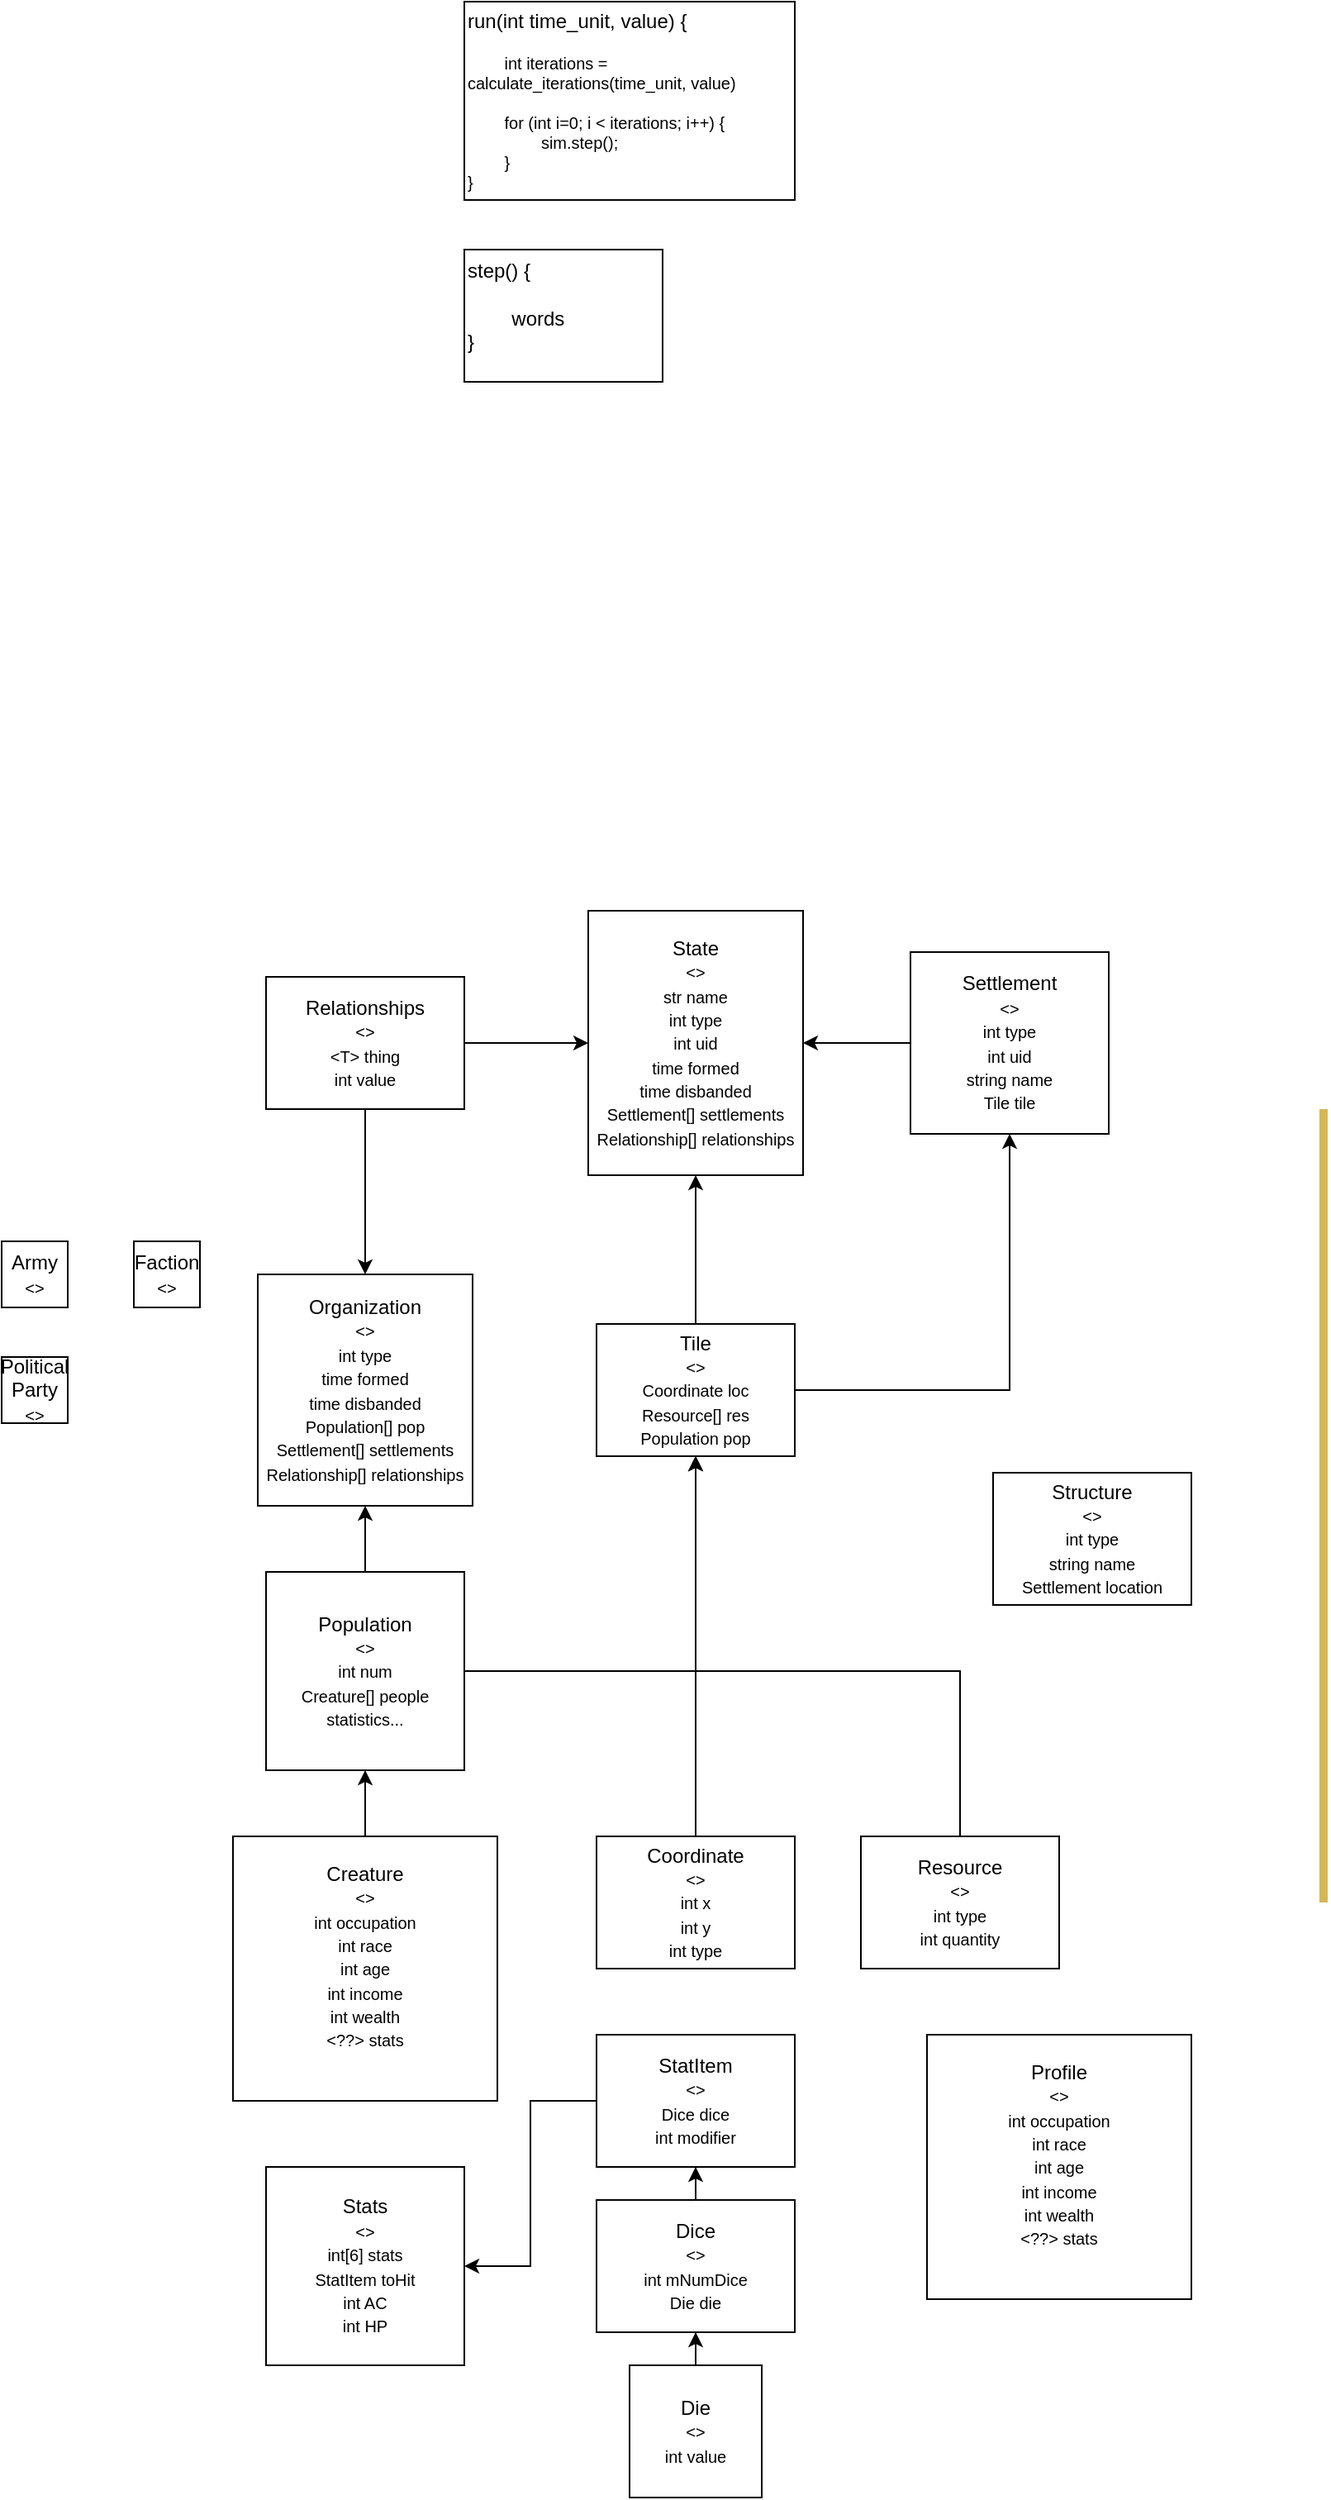 <mxfile version="14.9.6" type="device"><diagram id="3Q9ebcww_oi2cdoAIhMX" name="Page-1"><mxGraphModel dx="1102" dy="1742" grid="1" gridSize="10" guides="1" tooltips="1" connect="1" arrows="1" fold="1" page="1" pageScale="1" pageWidth="850" pageHeight="1100" math="0" shadow="0"><root><mxCell id="0"/><mxCell id="1" parent="0"/><mxCell id="3J7aBNTLC-o2Qiq0oeRt-71" value="" style="endArrow=none;html=1;fillColor=#fff2cc;strokeColor=#d6b656;strokeWidth=5;" parent="1" edge="1"><mxGeometry width="50" height="50" relative="1" as="geometry"><mxPoint x="840" y="520" as="sourcePoint"/><mxPoint x="840" y="40" as="targetPoint"/></mxGeometry></mxCell><mxCell id="Qi9zJSLzKcqyspZl6fgL-9" style="edgeStyle=orthogonalEdgeStyle;rounded=0;orthogonalLoop=1;jettySize=auto;html=1;entryX=0.5;entryY=1;entryDx=0;entryDy=0;" parent="1" source="Qi9zJSLzKcqyspZl6fgL-5" target="Qi9zJSLzKcqyspZl6fgL-8" edge="1"><mxGeometry relative="1" as="geometry"/></mxCell><mxCell id="CVnOBYojwo8TiDOG0o_c-4" style="edgeStyle=orthogonalEdgeStyle;rounded=0;orthogonalLoop=1;jettySize=auto;html=1;entryX=0.5;entryY=1;entryDx=0;entryDy=0;" parent="1" source="Qi9zJSLzKcqyspZl6fgL-5" target="5y2Dn79jt3bpW0L1SlqT-11" edge="1"><mxGeometry relative="1" as="geometry"/></mxCell><mxCell id="Qi9zJSLzKcqyspZl6fgL-5" value="Population&lt;br&gt;&lt;font style=&quot;font-size: 10px&quot;&gt;&amp;lt;&amp;gt;&lt;br&gt;int num&lt;br&gt;Creature[] people&lt;br&gt;statistics...&lt;br&gt;&lt;/font&gt;" style="rounded=0;whiteSpace=wrap;html=1;" parent="1" vertex="1"><mxGeometry x="200" y="320" width="120" height="120" as="geometry"/></mxCell><mxCell id="Qi9zJSLzKcqyspZl6fgL-7" style="edgeStyle=orthogonalEdgeStyle;rounded=0;orthogonalLoop=1;jettySize=auto;html=1;entryX=0.5;entryY=1;entryDx=0;entryDy=0;" parent="1" source="Qi9zJSLzKcqyspZl6fgL-6" target="Qi9zJSLzKcqyspZl6fgL-5" edge="1"><mxGeometry relative="1" as="geometry"/></mxCell><mxCell id="Qi9zJSLzKcqyspZl6fgL-6" value="Creature&lt;br style=&quot;font-size: 10px&quot;&gt;&lt;font style=&quot;font-size: 10px&quot;&gt;&amp;lt;&amp;gt;&lt;br&gt;int occupation&lt;br&gt;int race&lt;br&gt;int age&lt;br&gt;int income&lt;br&gt;int wealth&lt;br&gt;&amp;lt;??&amp;gt; stats&lt;br&gt;&lt;br&gt;&lt;/font&gt;" style="rounded=0;whiteSpace=wrap;html=1;align=center;" parent="1" vertex="1"><mxGeometry x="180" y="480" width="160" height="160" as="geometry"/></mxCell><mxCell id="Qi9zJSLzKcqyspZl6fgL-8" value="Organization&lt;br style=&quot;font-size: 10px&quot;&gt;&lt;font style=&quot;font-size: 10px&quot;&gt;&amp;lt;&amp;gt;&lt;br&gt;int type&lt;br&gt;time formed&lt;br&gt;time disbanded&lt;br&gt;Population[] pop&lt;br&gt;Settlement[] settlements&lt;br&gt;Relationship[] relationships&lt;br&gt;&lt;/font&gt;" style="rounded=0;whiteSpace=wrap;html=1;align=center;" parent="1" vertex="1"><mxGeometry x="195" y="140" width="130" height="140" as="geometry"/></mxCell><mxCell id="CVnOBYojwo8TiDOG0o_c-5" style="edgeStyle=orthogonalEdgeStyle;rounded=0;orthogonalLoop=1;jettySize=auto;html=1;entryX=0.5;entryY=1;entryDx=0;entryDy=0;" parent="1" source="Qi9zJSLzKcqyspZl6fgL-10" target="5y2Dn79jt3bpW0L1SlqT-11" edge="1"><mxGeometry relative="1" as="geometry"/></mxCell><mxCell id="Qi9zJSLzKcqyspZl6fgL-10" value="Coordinate&lt;br style=&quot;font-size: 10px&quot;&gt;&lt;font style=&quot;font-size: 10px&quot;&gt;&amp;lt;&amp;gt;&lt;br&gt;int x&lt;br&gt;int y&lt;br&gt;int type&lt;br&gt;&lt;/font&gt;" style="rounded=0;whiteSpace=wrap;html=1;align=center;" parent="1" vertex="1"><mxGeometry x="400" y="480" width="120" height="80" as="geometry"/></mxCell><mxCell id="Qi9zJSLzKcqyspZl6fgL-11" value="Structure&lt;br style=&quot;font-size: 10px&quot;&gt;&lt;font style=&quot;font-size: 10px&quot;&gt;&amp;lt;&amp;gt;&lt;br&gt;int type&lt;br&gt;string name&lt;br&gt;Settlement location&lt;br&gt;&lt;/font&gt;" style="rounded=0;whiteSpace=wrap;html=1;align=center;" parent="1" vertex="1"><mxGeometry x="640" y="260" width="120" height="80" as="geometry"/></mxCell><mxCell id="Qi9zJSLzKcqyspZl6fgL-13" value="Army&lt;br style=&quot;font-size: 10px&quot;&gt;&lt;font style=&quot;font-size: 10px&quot;&gt;&amp;lt;&amp;gt;&lt;br&gt;&lt;/font&gt;" style="rounded=0;whiteSpace=wrap;html=1;align=center;" parent="1" vertex="1"><mxGeometry x="40" y="120" width="40" height="40" as="geometry"/></mxCell><mxCell id="Qi9zJSLzKcqyspZl6fgL-14" value="Faction&lt;br style=&quot;font-size: 10px&quot;&gt;&lt;font style=&quot;font-size: 10px&quot;&gt;&amp;lt;&amp;gt;&lt;br&gt;&lt;/font&gt;" style="rounded=0;whiteSpace=wrap;html=1;align=center;" parent="1" vertex="1"><mxGeometry x="120" y="120" width="40" height="40" as="geometry"/></mxCell><mxCell id="Qi9zJSLzKcqyspZl6fgL-15" value="Political Party&lt;br style=&quot;font-size: 10px&quot;&gt;&lt;font style=&quot;font-size: 10px&quot;&gt;&amp;lt;&amp;gt;&lt;br&gt;&lt;/font&gt;" style="rounded=0;whiteSpace=wrap;html=1;align=center;" parent="1" vertex="1"><mxGeometry x="40" y="190" width="40" height="40" as="geometry"/></mxCell><mxCell id="Qi9zJSLzKcqyspZl6fgL-16" value="State&lt;br style=&quot;font-size: 10px&quot;&gt;&lt;font style=&quot;font-size: 10px&quot;&gt;&amp;lt;&amp;gt;&lt;br&gt;str name&lt;br&gt;int type&lt;br&gt;int uid&lt;br&gt;time formed&lt;br&gt;time disbanded&lt;br&gt;Settlement[] settlements&lt;br&gt;Relationship[] relationships&lt;br&gt;&lt;/font&gt;" style="rounded=0;whiteSpace=wrap;html=1;align=center;" parent="1" vertex="1"><mxGeometry x="395" y="-80" width="130" height="160" as="geometry"/></mxCell><mxCell id="Qi9zJSLzKcqyspZl6fgL-21" value="Stats&lt;br style=&quot;font-size: 10px&quot;&gt;&lt;font style=&quot;font-size: 10px&quot;&gt;&amp;lt;&amp;gt;&lt;br&gt;int[6] stats&lt;br&gt;StatItem toHit&lt;br&gt;int AC&lt;br&gt;int HP&lt;br&gt;&lt;/font&gt;" style="rounded=0;whiteSpace=wrap;html=1;align=center;" parent="1" vertex="1"><mxGeometry x="200" y="680" width="120" height="120" as="geometry"/></mxCell><mxCell id="5y2Dn79jt3bpW0L1SlqT-2" style="edgeStyle=orthogonalEdgeStyle;rounded=0;orthogonalLoop=1;jettySize=auto;html=1;entryX=0;entryY=0.5;entryDx=0;entryDy=0;" parent="1" source="5y2Dn79jt3bpW0L1SlqT-1" target="Qi9zJSLzKcqyspZl6fgL-16" edge="1"><mxGeometry relative="1" as="geometry"/></mxCell><mxCell id="5y2Dn79jt3bpW0L1SlqT-3" style="edgeStyle=orthogonalEdgeStyle;rounded=0;orthogonalLoop=1;jettySize=auto;html=1;entryX=0.5;entryY=0;entryDx=0;entryDy=0;" parent="1" source="5y2Dn79jt3bpW0L1SlqT-1" target="Qi9zJSLzKcqyspZl6fgL-8" edge="1"><mxGeometry relative="1" as="geometry"/></mxCell><mxCell id="5y2Dn79jt3bpW0L1SlqT-1" value="Relationships&lt;br style=&quot;font-size: 10px&quot;&gt;&lt;font style=&quot;font-size: 10px&quot;&gt;&amp;lt;&amp;gt;&lt;br&gt;&amp;lt;T&amp;gt; thing&lt;br&gt;int value&lt;br&gt;&lt;/font&gt;" style="rounded=0;whiteSpace=wrap;html=1;align=center;" parent="1" vertex="1"><mxGeometry x="200" y="-40" width="120" height="80" as="geometry"/></mxCell><mxCell id="5y2Dn79jt3bpW0L1SlqT-6" style="edgeStyle=orthogonalEdgeStyle;rounded=0;orthogonalLoop=1;jettySize=auto;html=1;entryX=0.5;entryY=1;entryDx=0;entryDy=0;" parent="1" source="5y2Dn79jt3bpW0L1SlqT-4" target="5y2Dn79jt3bpW0L1SlqT-5" edge="1"><mxGeometry relative="1" as="geometry"/></mxCell><mxCell id="5y2Dn79jt3bpW0L1SlqT-4" value="Die&lt;br style=&quot;font-size: 10px&quot;&gt;&lt;font style=&quot;font-size: 10px&quot;&gt;&amp;lt;&amp;gt;&lt;br&gt;int value&lt;br&gt;&lt;/font&gt;" style="rounded=0;whiteSpace=wrap;html=1;align=center;" parent="1" vertex="1"><mxGeometry x="420" y="800" width="80" height="80" as="geometry"/></mxCell><mxCell id="5y2Dn79jt3bpW0L1SlqT-9" style="edgeStyle=orthogonalEdgeStyle;rounded=0;orthogonalLoop=1;jettySize=auto;html=1;entryX=0.5;entryY=1;entryDx=0;entryDy=0;" parent="1" source="5y2Dn79jt3bpW0L1SlqT-5" target="5y2Dn79jt3bpW0L1SlqT-8" edge="1"><mxGeometry relative="1" as="geometry"/></mxCell><mxCell id="5y2Dn79jt3bpW0L1SlqT-5" value="Dice&lt;br style=&quot;font-size: 10px&quot;&gt;&lt;font style=&quot;font-size: 10px&quot;&gt;&amp;lt;&amp;gt;&lt;br&gt;int mNumDice&lt;br&gt;Die die&lt;br&gt;&lt;/font&gt;" style="rounded=0;whiteSpace=wrap;html=1;align=center;" parent="1" vertex="1"><mxGeometry x="400" y="700" width="120" height="80" as="geometry"/></mxCell><mxCell id="5y2Dn79jt3bpW0L1SlqT-10" style="edgeStyle=orthogonalEdgeStyle;rounded=0;orthogonalLoop=1;jettySize=auto;html=1;entryX=1;entryY=0.5;entryDx=0;entryDy=0;" parent="1" source="5y2Dn79jt3bpW0L1SlqT-8" target="Qi9zJSLzKcqyspZl6fgL-21" edge="1"><mxGeometry relative="1" as="geometry"/></mxCell><mxCell id="5y2Dn79jt3bpW0L1SlqT-8" value="StatItem&lt;br style=&quot;font-size: 10px&quot;&gt;&lt;font style=&quot;font-size: 10px&quot;&gt;&amp;lt;&amp;gt;&lt;br&gt;Dice dice&lt;br&gt;int modifier&lt;br&gt;&lt;/font&gt;" style="rounded=0;whiteSpace=wrap;html=1;align=center;" parent="1" vertex="1"><mxGeometry x="400" y="600" width="120" height="80" as="geometry"/></mxCell><mxCell id="CVnOBYojwo8TiDOG0o_c-3" style="edgeStyle=orthogonalEdgeStyle;rounded=0;orthogonalLoop=1;jettySize=auto;html=1;entryX=0.5;entryY=1;entryDx=0;entryDy=0;" parent="1" source="5y2Dn79jt3bpW0L1SlqT-11" target="Qi9zJSLzKcqyspZl6fgL-16" edge="1"><mxGeometry relative="1" as="geometry"/></mxCell><mxCell id="CVnOBYojwo8TiDOG0o_c-9" style="edgeStyle=orthogonalEdgeStyle;rounded=0;orthogonalLoop=1;jettySize=auto;html=1;entryX=0.5;entryY=1;entryDx=0;entryDy=0;" parent="1" source="5y2Dn79jt3bpW0L1SlqT-11" target="CVnOBYojwo8TiDOG0o_c-8" edge="1"><mxGeometry relative="1" as="geometry"/></mxCell><mxCell id="5y2Dn79jt3bpW0L1SlqT-11" value="&lt;font&gt;Tile&lt;br&gt;&lt;/font&gt;&lt;font style=&quot;font-size: 10px&quot;&gt;&amp;lt;&amp;gt;&lt;br&gt;Coordinate loc&lt;br&gt;Resource[] res&lt;br&gt;Population pop&lt;br&gt;&lt;/font&gt;" style="rounded=0;whiteSpace=wrap;html=1;align=center;" parent="1" vertex="1"><mxGeometry x="400" y="170" width="120" height="80" as="geometry"/></mxCell><mxCell id="_EHcrLrGcSsGls9eiYFl-1" value="&lt;div&gt;&lt;span&gt;run(int time_unit, value) {&lt;/span&gt;&lt;/div&gt;&lt;font style=&quot;font-size: 10px&quot;&gt;&lt;div&gt;&lt;span&gt;&lt;span style=&quot;white-space: pre&quot;&gt;&#9;&lt;/span&gt;&lt;br&gt;&lt;/span&gt;&lt;/div&gt;&lt;div&gt;&lt;span style=&quot;white-space: pre&quot;&gt;&#9;&lt;/span&gt;int iterations = calculate_iterations(time_unit, value)&lt;br&gt;&lt;/div&gt;&lt;div&gt;&lt;br&gt;&lt;/div&gt;&lt;div&gt;&lt;span style=&quot;white-space: pre&quot;&gt;&#9;&lt;/span&gt;for (int i=0; i &amp;lt; iterations; i++) {&lt;/div&gt;&lt;div&gt;&lt;span style=&quot;white-space: pre&quot;&gt;&#9;&lt;/span&gt;&lt;span style=&quot;white-space: pre&quot;&gt;&#9;&lt;/span&gt;sim.step();&lt;/div&gt;&lt;div&gt;&lt;span style=&quot;white-space: pre&quot;&gt;&#9;&lt;/span&gt;}&lt;/div&gt;&lt;div&gt;&lt;span&gt;}&lt;/span&gt;&lt;/div&gt;&lt;/font&gt;" style="rounded=0;whiteSpace=wrap;html=1;align=left;" parent="1" vertex="1"><mxGeometry x="320" y="-630" width="200" height="120" as="geometry"/></mxCell><mxCell id="_EHcrLrGcSsGls9eiYFl-2" value="&lt;div&gt;&lt;span&gt;step() {&lt;/span&gt;&lt;/div&gt;&lt;div&gt;&lt;span&gt;&lt;br&gt;&lt;/span&gt;&lt;/div&gt;&lt;div&gt;&lt;span&gt;&lt;span style=&quot;white-space: pre&quot;&gt;&#9;&lt;/span&gt;words&lt;br&gt;&lt;/span&gt;&lt;/div&gt;&lt;div&gt;&lt;span&gt;}&lt;/span&gt;&lt;/div&gt;&lt;font&gt;&lt;div style=&quot;font-size: 10px&quot;&gt;&lt;br&gt;&lt;/div&gt;&lt;/font&gt;" style="rounded=0;whiteSpace=wrap;html=1;align=left;" parent="1" vertex="1"><mxGeometry x="320" y="-480" width="120" height="80" as="geometry"/></mxCell><mxCell id="CVnOBYojwo8TiDOG0o_c-6" style="edgeStyle=orthogonalEdgeStyle;rounded=0;orthogonalLoop=1;jettySize=auto;html=1;entryX=0.5;entryY=1;entryDx=0;entryDy=0;" parent="1" source="_EHcrLrGcSsGls9eiYFl-3" target="5y2Dn79jt3bpW0L1SlqT-11" edge="1"><mxGeometry relative="1" as="geometry"><Array as="points"><mxPoint x="620" y="380"/><mxPoint x="460" y="380"/></Array></mxGeometry></mxCell><mxCell id="_EHcrLrGcSsGls9eiYFl-3" value="&lt;font&gt;Resource&lt;br&gt;&lt;/font&gt;&lt;font style=&quot;font-size: 10px&quot;&gt;&amp;lt;&amp;gt;&lt;br&gt;int type&lt;br&gt;int quantity&lt;br&gt;&lt;/font&gt;" style="rounded=0;whiteSpace=wrap;html=1;align=center;" parent="1" vertex="1"><mxGeometry x="560" y="480" width="120" height="80" as="geometry"/></mxCell><mxCell id="CVnOBYojwo8TiDOG0o_c-10" style="edgeStyle=orthogonalEdgeStyle;rounded=0;orthogonalLoop=1;jettySize=auto;html=1;entryX=1;entryY=0.5;entryDx=0;entryDy=0;" parent="1" source="CVnOBYojwo8TiDOG0o_c-8" target="Qi9zJSLzKcqyspZl6fgL-16" edge="1"><mxGeometry relative="1" as="geometry"/></mxCell><mxCell id="CVnOBYojwo8TiDOG0o_c-8" value="&lt;font&gt;Settlement&lt;br&gt;&lt;/font&gt;&lt;font style=&quot;font-size: 10px&quot;&gt;&amp;lt;&amp;gt;&lt;br&gt;int type&lt;br&gt;int uid&lt;br&gt;string name&lt;br&gt;Tile tile&lt;br&gt;&lt;/font&gt;" style="rounded=0;whiteSpace=wrap;html=1;align=center;" parent="1" vertex="1"><mxGeometry x="590" y="-55" width="120" height="110" as="geometry"/></mxCell><mxCell id="FVD6rt0lsFbEPQFhaBXb-1" value="Profile&lt;br style=&quot;font-size: 10px&quot;&gt;&lt;font style=&quot;font-size: 10px&quot;&gt;&amp;lt;&amp;gt;&lt;br&gt;int occupation&lt;br&gt;int race&lt;br&gt;int age&lt;br&gt;int income&lt;br&gt;int wealth&lt;br&gt;&amp;lt;??&amp;gt; stats&lt;br&gt;&lt;br&gt;&lt;/font&gt;" style="rounded=0;whiteSpace=wrap;html=1;align=center;" vertex="1" parent="1"><mxGeometry x="600" y="600" width="160" height="160" as="geometry"/></mxCell></root></mxGraphModel></diagram></mxfile>